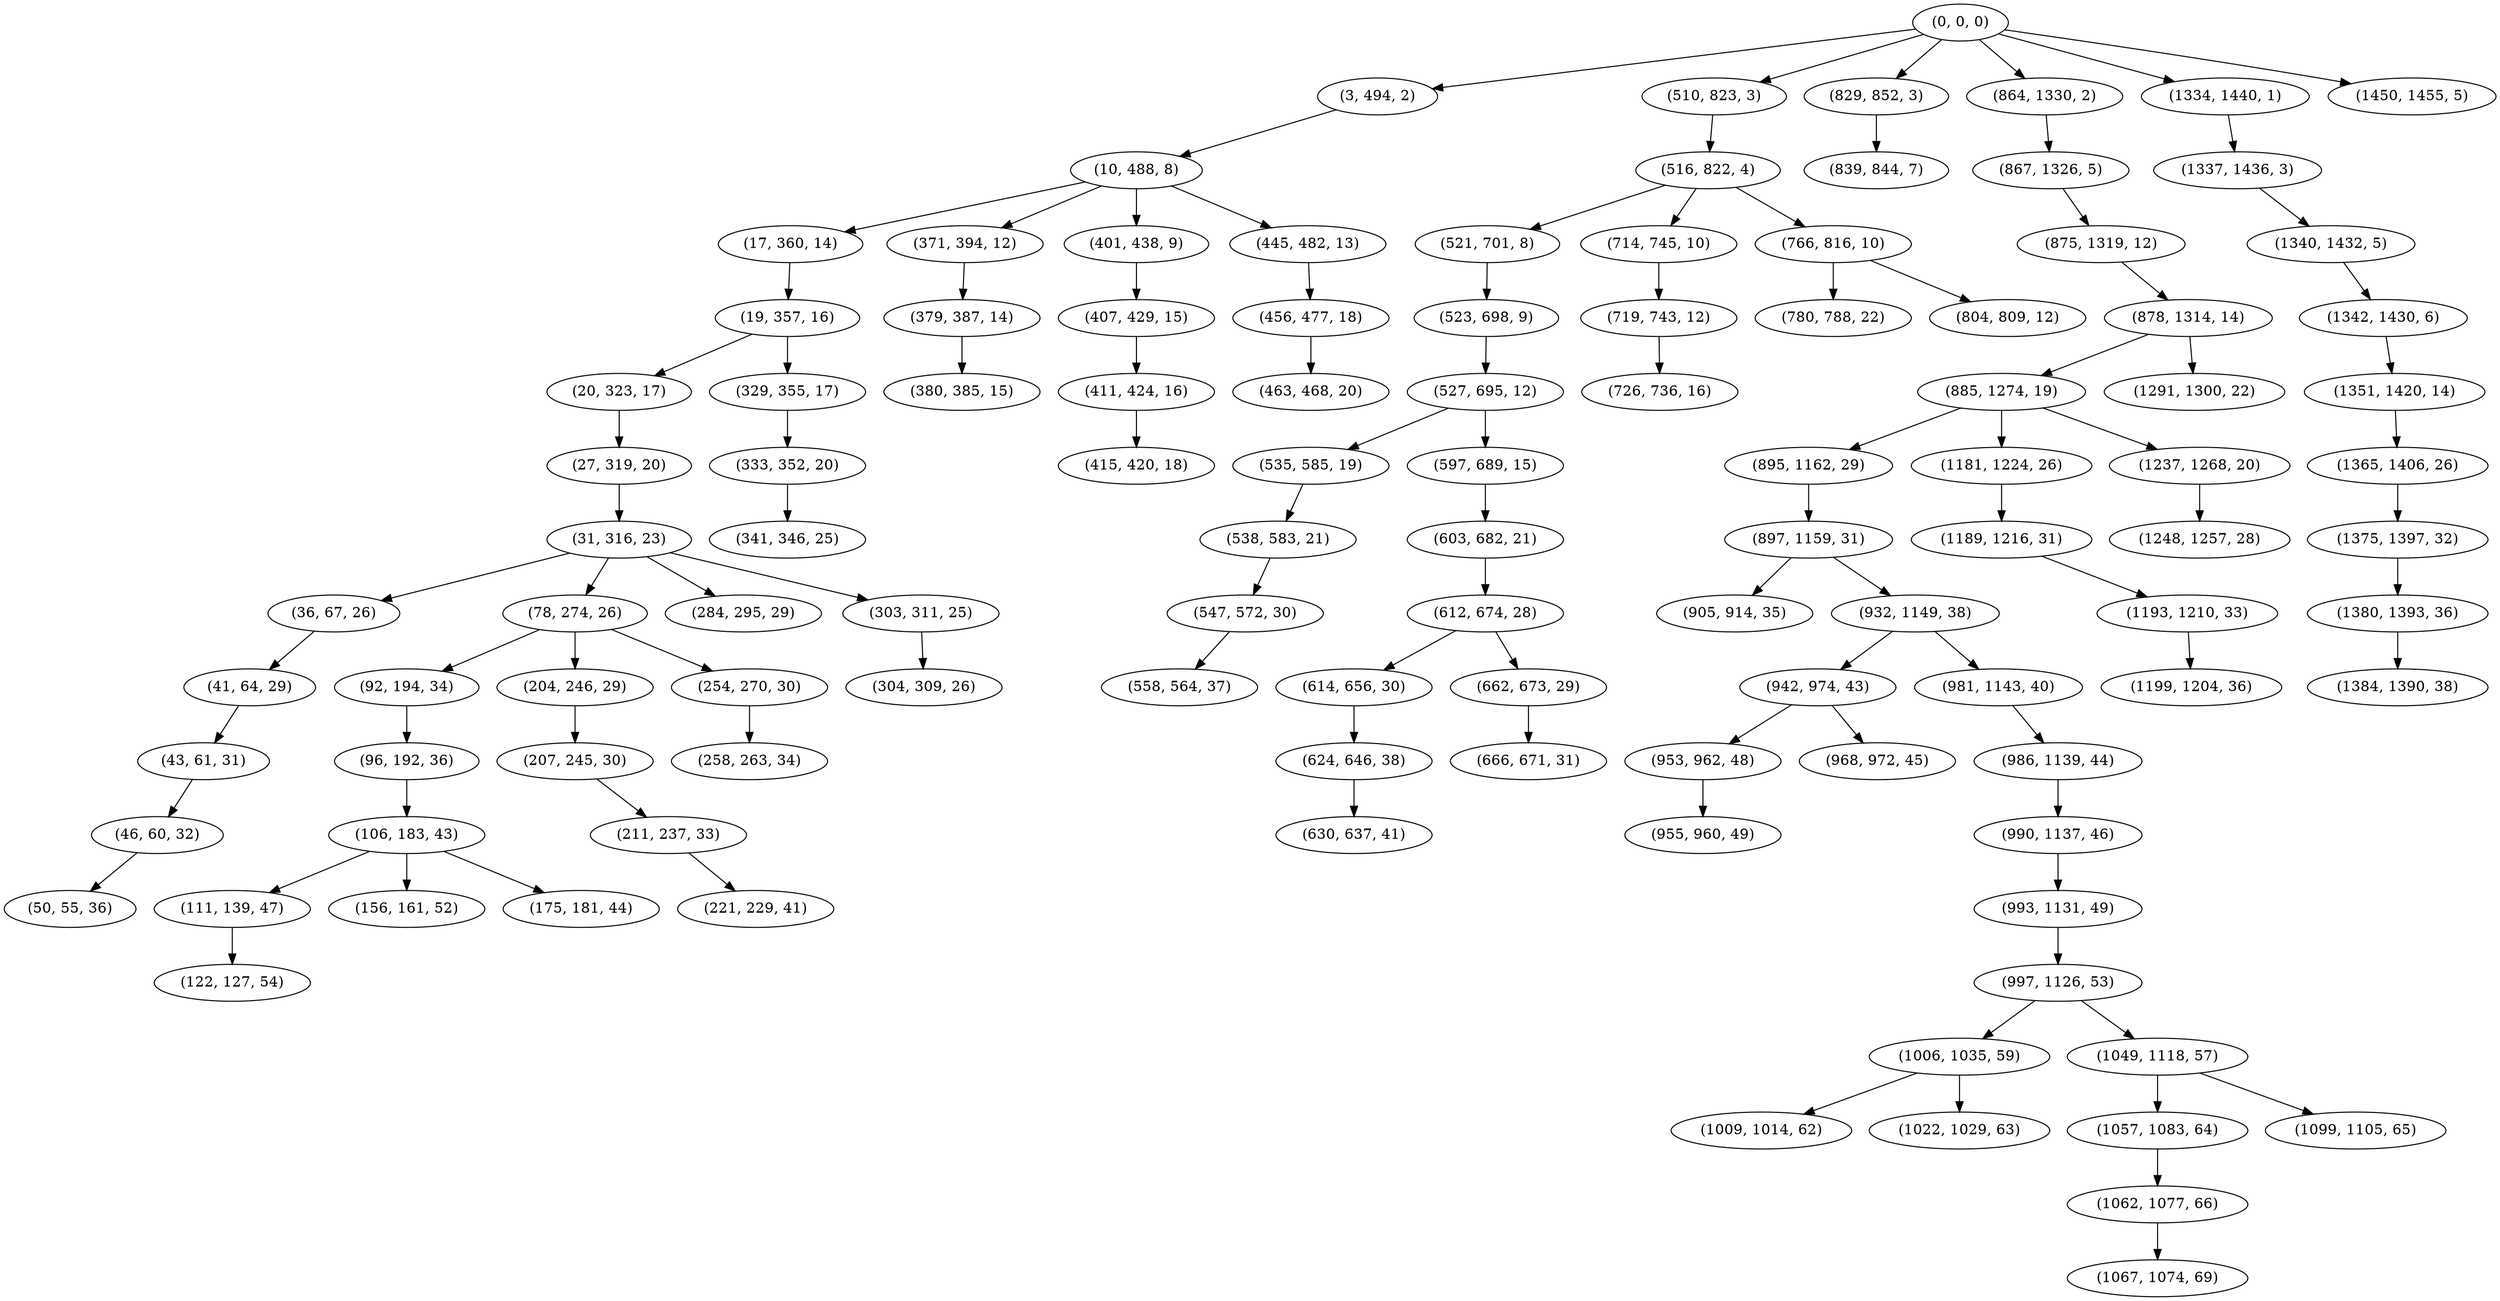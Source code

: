 digraph tree {
    "(0, 0, 0)";
    "(3, 494, 2)";
    "(10, 488, 8)";
    "(17, 360, 14)";
    "(19, 357, 16)";
    "(20, 323, 17)";
    "(27, 319, 20)";
    "(31, 316, 23)";
    "(36, 67, 26)";
    "(41, 64, 29)";
    "(43, 61, 31)";
    "(46, 60, 32)";
    "(50, 55, 36)";
    "(78, 274, 26)";
    "(92, 194, 34)";
    "(96, 192, 36)";
    "(106, 183, 43)";
    "(111, 139, 47)";
    "(122, 127, 54)";
    "(156, 161, 52)";
    "(175, 181, 44)";
    "(204, 246, 29)";
    "(207, 245, 30)";
    "(211, 237, 33)";
    "(221, 229, 41)";
    "(254, 270, 30)";
    "(258, 263, 34)";
    "(284, 295, 29)";
    "(303, 311, 25)";
    "(304, 309, 26)";
    "(329, 355, 17)";
    "(333, 352, 20)";
    "(341, 346, 25)";
    "(371, 394, 12)";
    "(379, 387, 14)";
    "(380, 385, 15)";
    "(401, 438, 9)";
    "(407, 429, 15)";
    "(411, 424, 16)";
    "(415, 420, 18)";
    "(445, 482, 13)";
    "(456, 477, 18)";
    "(463, 468, 20)";
    "(510, 823, 3)";
    "(516, 822, 4)";
    "(521, 701, 8)";
    "(523, 698, 9)";
    "(527, 695, 12)";
    "(535, 585, 19)";
    "(538, 583, 21)";
    "(547, 572, 30)";
    "(558, 564, 37)";
    "(597, 689, 15)";
    "(603, 682, 21)";
    "(612, 674, 28)";
    "(614, 656, 30)";
    "(624, 646, 38)";
    "(630, 637, 41)";
    "(662, 673, 29)";
    "(666, 671, 31)";
    "(714, 745, 10)";
    "(719, 743, 12)";
    "(726, 736, 16)";
    "(766, 816, 10)";
    "(780, 788, 22)";
    "(804, 809, 12)";
    "(829, 852, 3)";
    "(839, 844, 7)";
    "(864, 1330, 2)";
    "(867, 1326, 5)";
    "(875, 1319, 12)";
    "(878, 1314, 14)";
    "(885, 1274, 19)";
    "(895, 1162, 29)";
    "(897, 1159, 31)";
    "(905, 914, 35)";
    "(932, 1149, 38)";
    "(942, 974, 43)";
    "(953, 962, 48)";
    "(955, 960, 49)";
    "(968, 972, 45)";
    "(981, 1143, 40)";
    "(986, 1139, 44)";
    "(990, 1137, 46)";
    "(993, 1131, 49)";
    "(997, 1126, 53)";
    "(1006, 1035, 59)";
    "(1009, 1014, 62)";
    "(1022, 1029, 63)";
    "(1049, 1118, 57)";
    "(1057, 1083, 64)";
    "(1062, 1077, 66)";
    "(1067, 1074, 69)";
    "(1099, 1105, 65)";
    "(1181, 1224, 26)";
    "(1189, 1216, 31)";
    "(1193, 1210, 33)";
    "(1199, 1204, 36)";
    "(1237, 1268, 20)";
    "(1248, 1257, 28)";
    "(1291, 1300, 22)";
    "(1334, 1440, 1)";
    "(1337, 1436, 3)";
    "(1340, 1432, 5)";
    "(1342, 1430, 6)";
    "(1351, 1420, 14)";
    "(1365, 1406, 26)";
    "(1375, 1397, 32)";
    "(1380, 1393, 36)";
    "(1384, 1390, 38)";
    "(1450, 1455, 5)";
    "(0, 0, 0)" -> "(3, 494, 2)";
    "(0, 0, 0)" -> "(510, 823, 3)";
    "(0, 0, 0)" -> "(829, 852, 3)";
    "(0, 0, 0)" -> "(864, 1330, 2)";
    "(0, 0, 0)" -> "(1334, 1440, 1)";
    "(0, 0, 0)" -> "(1450, 1455, 5)";
    "(3, 494, 2)" -> "(10, 488, 8)";
    "(10, 488, 8)" -> "(17, 360, 14)";
    "(10, 488, 8)" -> "(371, 394, 12)";
    "(10, 488, 8)" -> "(401, 438, 9)";
    "(10, 488, 8)" -> "(445, 482, 13)";
    "(17, 360, 14)" -> "(19, 357, 16)";
    "(19, 357, 16)" -> "(20, 323, 17)";
    "(19, 357, 16)" -> "(329, 355, 17)";
    "(20, 323, 17)" -> "(27, 319, 20)";
    "(27, 319, 20)" -> "(31, 316, 23)";
    "(31, 316, 23)" -> "(36, 67, 26)";
    "(31, 316, 23)" -> "(78, 274, 26)";
    "(31, 316, 23)" -> "(284, 295, 29)";
    "(31, 316, 23)" -> "(303, 311, 25)";
    "(36, 67, 26)" -> "(41, 64, 29)";
    "(41, 64, 29)" -> "(43, 61, 31)";
    "(43, 61, 31)" -> "(46, 60, 32)";
    "(46, 60, 32)" -> "(50, 55, 36)";
    "(78, 274, 26)" -> "(92, 194, 34)";
    "(78, 274, 26)" -> "(204, 246, 29)";
    "(78, 274, 26)" -> "(254, 270, 30)";
    "(92, 194, 34)" -> "(96, 192, 36)";
    "(96, 192, 36)" -> "(106, 183, 43)";
    "(106, 183, 43)" -> "(111, 139, 47)";
    "(106, 183, 43)" -> "(156, 161, 52)";
    "(106, 183, 43)" -> "(175, 181, 44)";
    "(111, 139, 47)" -> "(122, 127, 54)";
    "(204, 246, 29)" -> "(207, 245, 30)";
    "(207, 245, 30)" -> "(211, 237, 33)";
    "(211, 237, 33)" -> "(221, 229, 41)";
    "(254, 270, 30)" -> "(258, 263, 34)";
    "(303, 311, 25)" -> "(304, 309, 26)";
    "(329, 355, 17)" -> "(333, 352, 20)";
    "(333, 352, 20)" -> "(341, 346, 25)";
    "(371, 394, 12)" -> "(379, 387, 14)";
    "(379, 387, 14)" -> "(380, 385, 15)";
    "(401, 438, 9)" -> "(407, 429, 15)";
    "(407, 429, 15)" -> "(411, 424, 16)";
    "(411, 424, 16)" -> "(415, 420, 18)";
    "(445, 482, 13)" -> "(456, 477, 18)";
    "(456, 477, 18)" -> "(463, 468, 20)";
    "(510, 823, 3)" -> "(516, 822, 4)";
    "(516, 822, 4)" -> "(521, 701, 8)";
    "(516, 822, 4)" -> "(714, 745, 10)";
    "(516, 822, 4)" -> "(766, 816, 10)";
    "(521, 701, 8)" -> "(523, 698, 9)";
    "(523, 698, 9)" -> "(527, 695, 12)";
    "(527, 695, 12)" -> "(535, 585, 19)";
    "(527, 695, 12)" -> "(597, 689, 15)";
    "(535, 585, 19)" -> "(538, 583, 21)";
    "(538, 583, 21)" -> "(547, 572, 30)";
    "(547, 572, 30)" -> "(558, 564, 37)";
    "(597, 689, 15)" -> "(603, 682, 21)";
    "(603, 682, 21)" -> "(612, 674, 28)";
    "(612, 674, 28)" -> "(614, 656, 30)";
    "(612, 674, 28)" -> "(662, 673, 29)";
    "(614, 656, 30)" -> "(624, 646, 38)";
    "(624, 646, 38)" -> "(630, 637, 41)";
    "(662, 673, 29)" -> "(666, 671, 31)";
    "(714, 745, 10)" -> "(719, 743, 12)";
    "(719, 743, 12)" -> "(726, 736, 16)";
    "(766, 816, 10)" -> "(780, 788, 22)";
    "(766, 816, 10)" -> "(804, 809, 12)";
    "(829, 852, 3)" -> "(839, 844, 7)";
    "(864, 1330, 2)" -> "(867, 1326, 5)";
    "(867, 1326, 5)" -> "(875, 1319, 12)";
    "(875, 1319, 12)" -> "(878, 1314, 14)";
    "(878, 1314, 14)" -> "(885, 1274, 19)";
    "(878, 1314, 14)" -> "(1291, 1300, 22)";
    "(885, 1274, 19)" -> "(895, 1162, 29)";
    "(885, 1274, 19)" -> "(1181, 1224, 26)";
    "(885, 1274, 19)" -> "(1237, 1268, 20)";
    "(895, 1162, 29)" -> "(897, 1159, 31)";
    "(897, 1159, 31)" -> "(905, 914, 35)";
    "(897, 1159, 31)" -> "(932, 1149, 38)";
    "(932, 1149, 38)" -> "(942, 974, 43)";
    "(932, 1149, 38)" -> "(981, 1143, 40)";
    "(942, 974, 43)" -> "(953, 962, 48)";
    "(942, 974, 43)" -> "(968, 972, 45)";
    "(953, 962, 48)" -> "(955, 960, 49)";
    "(981, 1143, 40)" -> "(986, 1139, 44)";
    "(986, 1139, 44)" -> "(990, 1137, 46)";
    "(990, 1137, 46)" -> "(993, 1131, 49)";
    "(993, 1131, 49)" -> "(997, 1126, 53)";
    "(997, 1126, 53)" -> "(1006, 1035, 59)";
    "(997, 1126, 53)" -> "(1049, 1118, 57)";
    "(1006, 1035, 59)" -> "(1009, 1014, 62)";
    "(1006, 1035, 59)" -> "(1022, 1029, 63)";
    "(1049, 1118, 57)" -> "(1057, 1083, 64)";
    "(1049, 1118, 57)" -> "(1099, 1105, 65)";
    "(1057, 1083, 64)" -> "(1062, 1077, 66)";
    "(1062, 1077, 66)" -> "(1067, 1074, 69)";
    "(1181, 1224, 26)" -> "(1189, 1216, 31)";
    "(1189, 1216, 31)" -> "(1193, 1210, 33)";
    "(1193, 1210, 33)" -> "(1199, 1204, 36)";
    "(1237, 1268, 20)" -> "(1248, 1257, 28)";
    "(1334, 1440, 1)" -> "(1337, 1436, 3)";
    "(1337, 1436, 3)" -> "(1340, 1432, 5)";
    "(1340, 1432, 5)" -> "(1342, 1430, 6)";
    "(1342, 1430, 6)" -> "(1351, 1420, 14)";
    "(1351, 1420, 14)" -> "(1365, 1406, 26)";
    "(1365, 1406, 26)" -> "(1375, 1397, 32)";
    "(1375, 1397, 32)" -> "(1380, 1393, 36)";
    "(1380, 1393, 36)" -> "(1384, 1390, 38)";
}
